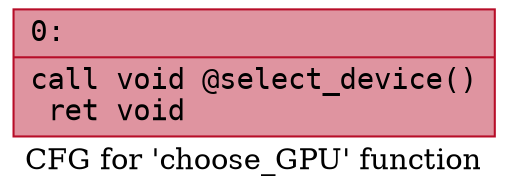 digraph "CFG for 'choose_GPU' function" {
	label="CFG for 'choose_GPU' function";

	Node0x600002c129e0 [shape=record,color="#b70d28ff", style=filled, fillcolor="#b70d2870" fontname="Courier",label="{0:\l|  call void @select_device()\l  ret void\l}"];
}
